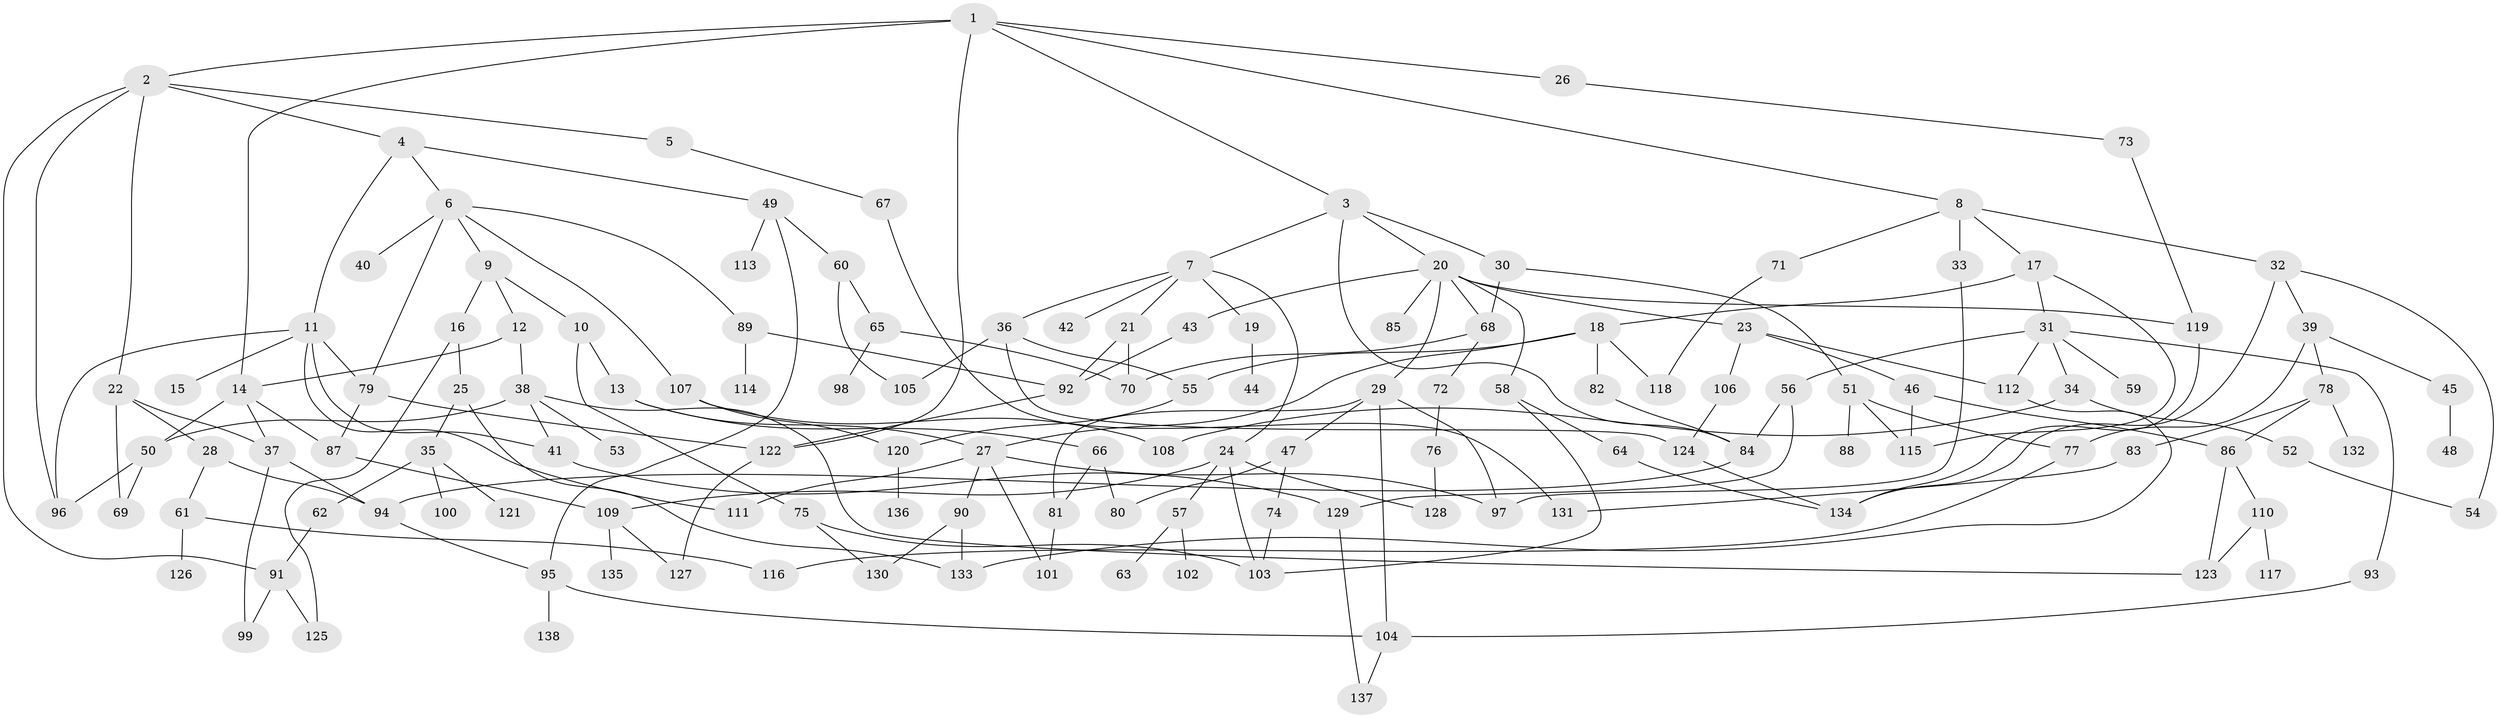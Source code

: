 // Generated by graph-tools (version 1.1) at 2025/00/03/09/25 03:00:59]
// undirected, 138 vertices, 201 edges
graph export_dot {
graph [start="1"]
  node [color=gray90,style=filled];
  1;
  2;
  3;
  4;
  5;
  6;
  7;
  8;
  9;
  10;
  11;
  12;
  13;
  14;
  15;
  16;
  17;
  18;
  19;
  20;
  21;
  22;
  23;
  24;
  25;
  26;
  27;
  28;
  29;
  30;
  31;
  32;
  33;
  34;
  35;
  36;
  37;
  38;
  39;
  40;
  41;
  42;
  43;
  44;
  45;
  46;
  47;
  48;
  49;
  50;
  51;
  52;
  53;
  54;
  55;
  56;
  57;
  58;
  59;
  60;
  61;
  62;
  63;
  64;
  65;
  66;
  67;
  68;
  69;
  70;
  71;
  72;
  73;
  74;
  75;
  76;
  77;
  78;
  79;
  80;
  81;
  82;
  83;
  84;
  85;
  86;
  87;
  88;
  89;
  90;
  91;
  92;
  93;
  94;
  95;
  96;
  97;
  98;
  99;
  100;
  101;
  102;
  103;
  104;
  105;
  106;
  107;
  108;
  109;
  110;
  111;
  112;
  113;
  114;
  115;
  116;
  117;
  118;
  119;
  120;
  121;
  122;
  123;
  124;
  125;
  126;
  127;
  128;
  129;
  130;
  131;
  132;
  133;
  134;
  135;
  136;
  137;
  138;
  1 -- 2;
  1 -- 3;
  1 -- 8;
  1 -- 26;
  1 -- 14;
  1 -- 122;
  2 -- 4;
  2 -- 5;
  2 -- 22;
  2 -- 91;
  2 -- 96;
  3 -- 7;
  3 -- 20;
  3 -- 30;
  3 -- 84;
  4 -- 6;
  4 -- 11;
  4 -- 49;
  5 -- 67;
  6 -- 9;
  6 -- 40;
  6 -- 89;
  6 -- 107;
  6 -- 79;
  7 -- 19;
  7 -- 21;
  7 -- 24;
  7 -- 36;
  7 -- 42;
  8 -- 17;
  8 -- 32;
  8 -- 33;
  8 -- 71;
  9 -- 10;
  9 -- 12;
  9 -- 16;
  10 -- 13;
  10 -- 75;
  11 -- 15;
  11 -- 79;
  11 -- 96;
  11 -- 111;
  11 -- 41;
  12 -- 14;
  12 -- 38;
  13 -- 27;
  13 -- 66;
  14 -- 37;
  14 -- 50;
  14 -- 87;
  16 -- 25;
  16 -- 125;
  17 -- 18;
  17 -- 31;
  17 -- 115;
  18 -- 55;
  18 -- 82;
  18 -- 118;
  18 -- 27;
  19 -- 44;
  20 -- 23;
  20 -- 29;
  20 -- 43;
  20 -- 58;
  20 -- 68;
  20 -- 85;
  20 -- 119;
  21 -- 92;
  21 -- 70;
  22 -- 28;
  22 -- 69;
  22 -- 37;
  23 -- 46;
  23 -- 106;
  23 -- 112;
  24 -- 57;
  24 -- 109;
  24 -- 128;
  24 -- 103;
  25 -- 35;
  25 -- 133;
  26 -- 73;
  27 -- 90;
  27 -- 101;
  27 -- 97;
  27 -- 111;
  28 -- 61;
  28 -- 94;
  29 -- 47;
  29 -- 81;
  29 -- 97;
  29 -- 104;
  30 -- 51;
  30 -- 68;
  31 -- 34;
  31 -- 56;
  31 -- 59;
  31 -- 93;
  31 -- 112;
  32 -- 39;
  32 -- 54;
  32 -- 134;
  33 -- 97;
  34 -- 52;
  34 -- 108;
  35 -- 62;
  35 -- 100;
  35 -- 121;
  36 -- 124;
  36 -- 55;
  36 -- 105;
  37 -- 99;
  37 -- 94;
  38 -- 41;
  38 -- 53;
  38 -- 123;
  38 -- 50;
  39 -- 45;
  39 -- 78;
  39 -- 77;
  41 -- 129;
  43 -- 92;
  45 -- 48;
  46 -- 115;
  46 -- 86;
  47 -- 74;
  47 -- 80;
  49 -- 60;
  49 -- 95;
  49 -- 113;
  50 -- 69;
  50 -- 96;
  51 -- 77;
  51 -- 88;
  51 -- 115;
  52 -- 54;
  55 -- 120;
  56 -- 129;
  56 -- 84;
  57 -- 63;
  57 -- 102;
  58 -- 64;
  58 -- 103;
  60 -- 65;
  60 -- 105;
  61 -- 126;
  61 -- 116;
  62 -- 91;
  64 -- 134;
  65 -- 70;
  65 -- 98;
  66 -- 80;
  66 -- 81;
  67 -- 131;
  68 -- 72;
  68 -- 70;
  71 -- 118;
  72 -- 76;
  73 -- 119;
  74 -- 103;
  75 -- 130;
  75 -- 103;
  76 -- 128;
  77 -- 116;
  78 -- 83;
  78 -- 86;
  78 -- 132;
  79 -- 87;
  79 -- 122;
  81 -- 101;
  82 -- 84;
  83 -- 131;
  84 -- 94;
  86 -- 110;
  86 -- 123;
  87 -- 109;
  89 -- 92;
  89 -- 114;
  90 -- 130;
  90 -- 133;
  91 -- 125;
  91 -- 99;
  92 -- 122;
  93 -- 104;
  94 -- 95;
  95 -- 138;
  95 -- 104;
  104 -- 137;
  106 -- 124;
  107 -- 108;
  107 -- 120;
  109 -- 135;
  109 -- 127;
  110 -- 117;
  110 -- 123;
  112 -- 133;
  119 -- 134;
  120 -- 136;
  122 -- 127;
  124 -- 134;
  129 -- 137;
}
